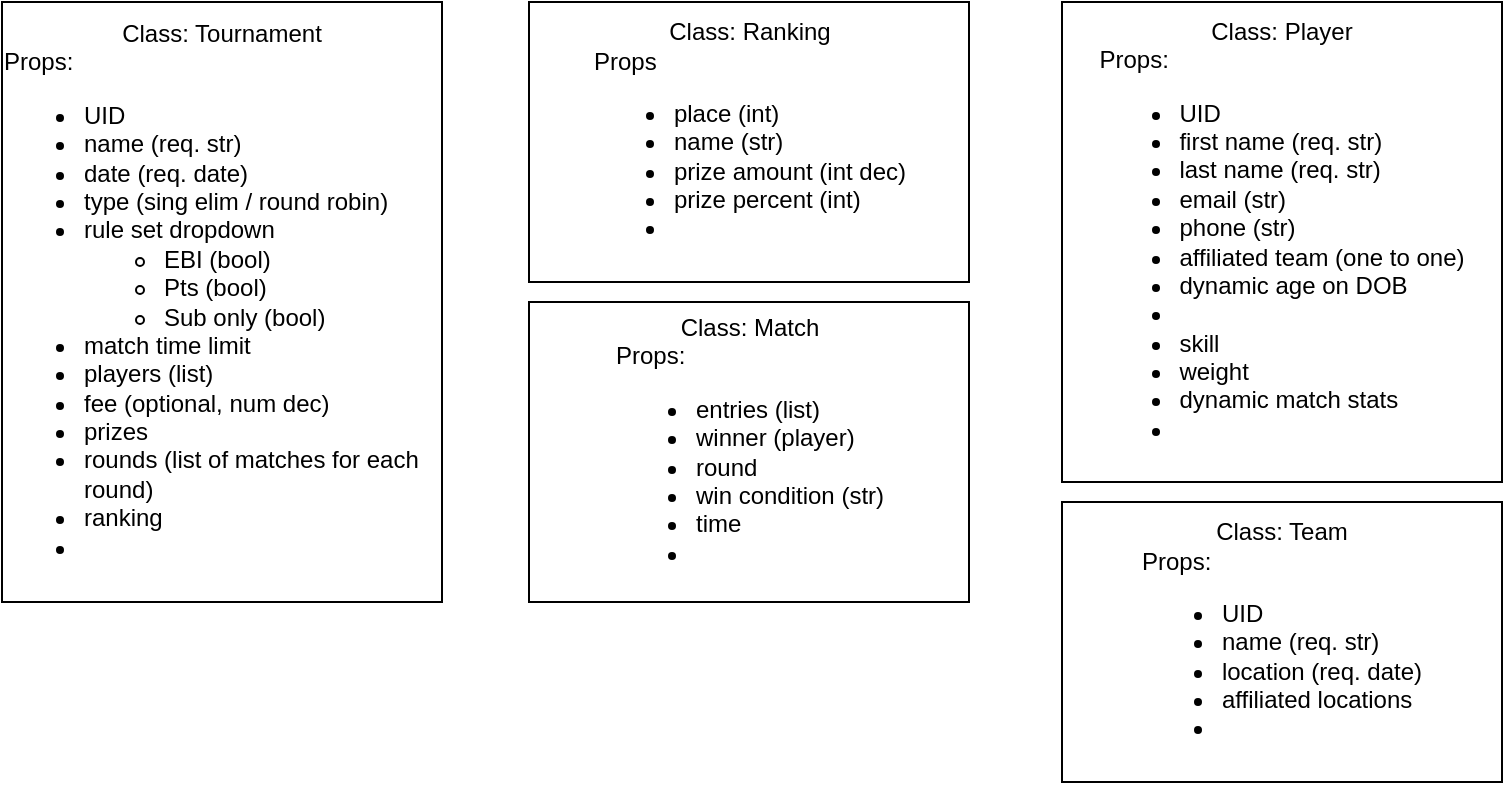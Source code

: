 <mxfile version="17.5.0" type="github">
  <diagram id="Dto1LwixQbTy5FbZoD5w" name="Page-1">
    <mxGraphModel dx="909" dy="851" grid="1" gridSize="10" guides="1" tooltips="1" connect="1" arrows="1" fold="1" page="1" pageScale="1" pageWidth="827" pageHeight="1169" math="0" shadow="0">
      <root>
        <mxCell id="0" />
        <mxCell id="1" parent="0" />
        <mxCell id="I17-rHQZrSn2T5uz6WZd-1" value="Class: Player&lt;br&gt;&lt;div style=&quot;text-align: left&quot;&gt;&lt;span&gt;Props:&lt;/span&gt;&lt;br&gt;&lt;/div&gt;&lt;ul&gt;&lt;li style=&quot;text-align: left&quot;&gt;&lt;span&gt;UID&lt;/span&gt;&lt;/li&gt;&lt;li style=&quot;text-align: left&quot;&gt;&lt;span&gt;first name (req. str)&lt;/span&gt;&lt;/li&gt;&lt;li style=&quot;text-align: left&quot;&gt;last name (req. str)&lt;/li&gt;&lt;li style=&quot;text-align: left&quot;&gt;email (str)&lt;/li&gt;&lt;li style=&quot;text-align: left&quot;&gt;phone (str)&lt;/li&gt;&lt;li style=&quot;text-align: left&quot;&gt;affiliated team (one to one)&lt;/li&gt;&lt;li style=&quot;text-align: left&quot;&gt;dynamic age on DO&lt;span style=&quot;color: rgba(0 , 0 , 0 , 0) ; font-family: monospace ; font-size: 0px&quot;&gt;%3CmxGraphModel%3E%3Croot%3E%3CmxCell%20id%3D%220%22%2F%3E%3CmxCell%20id%3D%221%22%20parent%3D%220%22%2F%3E%3CmxCell%20id%3D%222%22%20value%3D%22Class%3A%20Player%26lt%3Bbr%26gt%3B%26lt%3Bdiv%20style%3D%26quot%3Btext-align%3A%20left%26quot%3B%26gt%3B%26lt%3Bspan%26gt%3B%26lt%3Bbr%26gt%3B%26lt%3B%2Fspan%26gt%3B%26lt%3B%2Fdiv%26gt%3B%26lt%3Bdiv%20style%3D%26quot%3Btext-align%3A%20left%26quot%3B%26gt%3B%26lt%3Bspan%26gt%3BProps%3A%26lt%3B%2Fspan%26gt%3B%26lt%3B%2Fdiv%26gt%3B%26lt%3Bul%26gt%3B%26lt%3Bli%20style%3D%26quot%3Btext-align%3A%20left%26quot%3B%26gt%3B%26lt%3Bspan%26gt%3Bfirst%20name%20(req.%20str)%26lt%3B%2Fspan%26gt%3B%26lt%3B%2Fli%26gt%3B%26lt%3Bli%20style%3D%26quot%3Btext-align%3A%20left%26quot%3B%26gt%3Blast%20name%20(req.%20str)%26lt%3B%2Fli%26gt%3B%26lt%3Bli%20style%3D%26quot%3Btext-align%3A%20left%26quot%3B%26gt%3Bemail%20(str)%26lt%3B%2Fli%26gt%3B%26lt%3Bli%20style%3D%26quot%3Btext-align%3A%20left%26quot%3B%26gt%3Bphone%20(str)%26lt%3B%2Fli%26gt%3B%26lt%3Bli%20style%3D%26quot%3Btext-align%3A%20left%26quot%3B%26gt%3Baffiliated%20team%20(one%20to%20one)%26lt%3B%2Fli%26gt%3B%26lt%3Bli%20style%3D%26quot%3Btext-align%3A%20left%26quot%3B%26gt%3Bdynamic%20age%20on%20DOB%26lt%3B%2Fli%26gt%3B%26lt%3Bli%20style%3D%26quot%3Btext-align%3A%20left%26quot%3B%26gt%3B%26lt%3Bbr%26gt%3B%26lt%3B%2Fli%26gt%3B%26lt%3Bli%20style%3D%26quot%3Btext-align%3A%20left%26quot%3B%26gt%3Bskill%26lt%3B%2Fli%26gt%3B%26lt%3Bli%20style%3D%26quot%3Btext-align%3A%20left%26quot%3B%26gt%3Bweight%26lt%3B%2Fli%26gt%3B%26lt%3Bli%20style%3D%26quot%3Btext-align%3A%20left%26quot%3B%26gt%3Bdynamic%20match%20stats%26lt%3B%2Fli%26gt%3B%26lt%3Bli%20style%3D%26quot%3Btext-align%3A%20left%26quot%3B%26gt%3B%26lt%3Bbr%26gt%3B%26lt%3B%2Fli%26gt%3B%26lt%3B%2Ful%26gt%3B%22%20style%3D%22rounded%3D0%3BwhiteSpace%3Dwrap%3Bhtml%3D1%3B%22%20vertex%3D%221%22%20parent%3D%221%22%3E%3CmxGeometry%20x%3D%2220%22%20y%3D%22480%22%20width%3D%22220%22%20height%3D%22250%22%20as%3D%22geometry%22%2F%3E%3C%2FmxCell%3E%3CmxCell%20id%3D%223%22%20value%3D%22Class%3A%20Tournament%26lt%3Bbr%26gt%3B%26lt%3Bdiv%20style%3D%26quot%3Btext-align%3A%20left%26quot%3B%26gt%3B%26lt%3Bspan%26gt%3B%26lt%3Bbr%26gt%3B%26lt%3B%2Fspan%26gt%3B%26lt%3B%2Fdiv%26gt%3B%26lt%3Bdiv%20style%3D%26quot%3Btext-align%3A%20left%26quot%3B%26gt%3B%26lt%3Bspan%26gt%3BProps%3A%26lt%3B%2Fspan%26gt%3B%26lt%3B%2Fdiv%26gt%3B%26lt%3Bul%26gt%3B%26lt%3Bli%20style%3D%26quot%3Btext-align%3A%20left%26quot%3B%26gt%3B%26lt%3Bspan%26gt%3Bname%20(req.%20str)%26lt%3B%2Fspan%26gt%3B%26lt%3B%2Fli%26gt%3B%26lt%3Bli%20style%3D%26quot%3Btext-align%3A%20left%26quot%3B%26gt%3Bdate%20(req.%20date)%26lt%3B%2Fli%26gt%3B%26lt%3Bli%20style%3D%26quot%3Btext-align%3A%20left%26quot%3B%26gt%3Btype%20(sing%20elim%20%2F%20round%20robin)%26lt%3B%2Fli%26gt%3B%26lt%3Bli%20style%3D%26quot%3Btext-align%3A%20left%26quot%3B%26gt%3Brule%20set%20dropdown%26lt%3B%2Fli%26gt%3B%26lt%3Bul%26gt%3B%26lt%3Bli%20style%3D%26quot%3Btext-align%3A%20left%26quot%3B%26gt%3BEBI%26lt%3B%2Fli%26gt%3B%26lt%3Bli%20style%3D%26quot%3Btext-align%3A%20left%26quot%3B%26gt%3BPts%26lt%3B%2Fli%26gt%3B%26lt%3Bli%20style%3D%26quot%3Btext-align%3A%20left%26quot%3B%26gt%3BSub%20only%26lt%3B%2Fli%26gt%3B%26lt%3B%2Ful%26gt%3B%26lt%3Bli%20style%3D%26quot%3Btext-align%3A%20left%26quot%3B%26gt%3B%26lt%3Bbr%26gt%3B%26lt%3B%2Fli%26gt%3B%26lt%3Bli%20style%3D%26quot%3Btext-align%3A%20left%26quot%3B%26gt%3Bplayers%20(list)%26lt%3B%2Fli%26gt%3B%26lt%3Bli%20style%3D%26quot%3Btext-align%3A%20left%26quot%3B%26gt%3Bfee%20(optional%2C%20num%20dec)%26lt%3B%2Fli%26gt%3B%26lt%3Bli%20style%3D%26quot%3Btext-align%3A%20left%26quot%3B%26gt%3Bprizes%26lt%3B%2Fli%26gt%3B%26lt%3Bli%20style%3D%26quot%3Btext-align%3A%20left%26quot%3B%26gt%3Brounds%20(list%20of%20matches%20for%20each%20round)%26lt%3B%2Fli%26gt%3B%26lt%3B%2Ful%26gt%3B%22%20style%3D%22rounded%3D0%3BwhiteSpace%3Dwrap%3Bhtml%3D1%3B%22%20vertex%3D%221%22%20parent%3D%221%22%3E%3CmxGeometry%20x%3D%2220%22%20y%3D%22220%22%20width%3D%22220%22%20height%3D%22250%22%20as%3D%22geometry%22%2F%3E%3C%2FmxCell%3E%3C%2Froot%3E%3C%2FmxGraphModel%3E&lt;/span&gt;B&lt;/li&gt;&lt;li style=&quot;text-align: left&quot;&gt;&lt;br&gt;&lt;/li&gt;&lt;li style=&quot;text-align: left&quot;&gt;skill&lt;/li&gt;&lt;li style=&quot;text-align: left&quot;&gt;weight&lt;/li&gt;&lt;li style=&quot;text-align: left&quot;&gt;dynamic match stats&lt;/li&gt;&lt;li style=&quot;text-align: left&quot;&gt;&lt;br&gt;&lt;/li&gt;&lt;/ul&gt;" style="rounded=0;whiteSpace=wrap;html=1;" vertex="1" parent="1">
          <mxGeometry x="570" y="40" width="220" height="240" as="geometry" />
        </mxCell>
        <mxCell id="I17-rHQZrSn2T5uz6WZd-2" value="Class: Tournament&lt;br&gt;&lt;div style=&quot;text-align: left&quot;&gt;&lt;span&gt;Props:&lt;/span&gt;&lt;br&gt;&lt;/div&gt;&lt;ul&gt;&lt;li style=&quot;text-align: left&quot;&gt;&lt;span&gt;UID&lt;/span&gt;&lt;/li&gt;&lt;li style=&quot;text-align: left&quot;&gt;&lt;span&gt;name (req. str)&lt;/span&gt;&lt;/li&gt;&lt;li style=&quot;text-align: left&quot;&gt;date (req. date)&lt;/li&gt;&lt;li style=&quot;text-align: left&quot;&gt;type (sing elim / round robin)&lt;/li&gt;&lt;li style=&quot;text-align: left&quot;&gt;rule set dropdown&lt;/li&gt;&lt;ul&gt;&lt;li style=&quot;text-align: left&quot;&gt;EBI (bool)&lt;/li&gt;&lt;li style=&quot;text-align: left&quot;&gt;Pts (bool)&lt;/li&gt;&lt;li style=&quot;text-align: left&quot;&gt;Sub only (bool)&lt;/li&gt;&lt;/ul&gt;&lt;li style=&quot;text-align: left&quot;&gt;match time limit&lt;/li&gt;&lt;li style=&quot;text-align: left&quot;&gt;players (list)&lt;/li&gt;&lt;li style=&quot;text-align: left&quot;&gt;fee (optional, num dec)&lt;/li&gt;&lt;li style=&quot;text-align: left&quot;&gt;prizes&lt;/li&gt;&lt;li style=&quot;text-align: left&quot;&gt;rounds (list of matches for each round)&lt;/li&gt;&lt;li style=&quot;text-align: left&quot;&gt;ranking&lt;/li&gt;&lt;li style=&quot;text-align: left&quot;&gt;&lt;br&gt;&lt;/li&gt;&lt;/ul&gt;" style="rounded=0;whiteSpace=wrap;html=1;" vertex="1" parent="1">
          <mxGeometry x="40" y="40" width="220" height="300" as="geometry" />
        </mxCell>
        <mxCell id="I17-rHQZrSn2T5uz6WZd-4" value="Class: Team&lt;br&gt;&lt;div style=&quot;text-align: left&quot;&gt;&lt;span&gt;Props:&lt;/span&gt;&lt;/div&gt;&lt;ul&gt;&lt;li style=&quot;text-align: left&quot;&gt;&lt;span&gt;UID&lt;/span&gt;&lt;/li&gt;&lt;li style=&quot;text-align: left&quot;&gt;&lt;span&gt;name (req. str)&lt;/span&gt;&lt;/li&gt;&lt;li style=&quot;text-align: left&quot;&gt;location (req. date)&lt;/li&gt;&lt;li style=&quot;text-align: left&quot;&gt;affiliated locations&lt;/li&gt;&lt;li style=&quot;text-align: left&quot;&gt;&lt;br&gt;&lt;/li&gt;&lt;/ul&gt;" style="rounded=0;whiteSpace=wrap;html=1;" vertex="1" parent="1">
          <mxGeometry x="570" y="290" width="220" height="140" as="geometry" />
        </mxCell>
        <mxCell id="I17-rHQZrSn2T5uz6WZd-5" value="Class: Ranking&lt;br&gt;&lt;div style=&quot;text-align: left&quot;&gt;Props&lt;/div&gt;&lt;ul&gt;&lt;li style=&quot;text-align: left&quot;&gt;place (int)&lt;/li&gt;&lt;li style=&quot;text-align: left&quot;&gt;name (str)&lt;/li&gt;&lt;li style=&quot;text-align: left&quot;&gt;prize amount (int dec)&lt;/li&gt;&lt;li style=&quot;text-align: left&quot;&gt;prize percent (int)&lt;/li&gt;&lt;li style=&quot;text-align: left&quot;&gt;&lt;br&gt;&lt;/li&gt;&lt;/ul&gt;" style="rounded=0;whiteSpace=wrap;html=1;" vertex="1" parent="1">
          <mxGeometry x="303.5" y="40" width="220" height="140" as="geometry" />
        </mxCell>
        <mxCell id="I17-rHQZrSn2T5uz6WZd-6" value="Class: Match&lt;br&gt;&lt;div style=&quot;text-align: left&quot;&gt;&lt;span&gt;Props:&lt;/span&gt;&lt;/div&gt;&lt;ul&gt;&lt;li style=&quot;text-align: left&quot;&gt;&lt;span&gt;entries (list)&lt;/span&gt;&lt;/li&gt;&lt;li style=&quot;text-align: left&quot;&gt;&lt;span&gt;winner (player)&lt;/span&gt;&lt;/li&gt;&lt;li style=&quot;text-align: left&quot;&gt;round&lt;/li&gt;&lt;li style=&quot;text-align: left&quot;&gt;win condition (str)&lt;/li&gt;&lt;li style=&quot;text-align: left&quot;&gt;time&lt;/li&gt;&lt;li style=&quot;text-align: left&quot;&gt;&lt;br&gt;&lt;/li&gt;&lt;/ul&gt;" style="rounded=0;whiteSpace=wrap;html=1;" vertex="1" parent="1">
          <mxGeometry x="303.5" y="190" width="220" height="150" as="geometry" />
        </mxCell>
      </root>
    </mxGraphModel>
  </diagram>
</mxfile>
